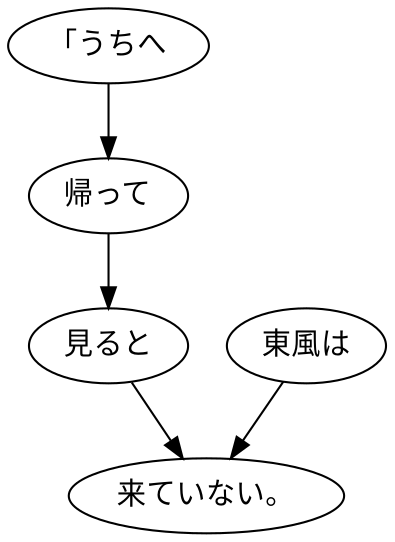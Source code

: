 digraph graph1089 {
	node0 [label="「うちへ"];
	node1 [label="帰って"];
	node2 [label="見ると"];
	node3 [label="東風は"];
	node4 [label="来ていない。"];
	node0 -> node1;
	node1 -> node2;
	node2 -> node4;
	node3 -> node4;
}
